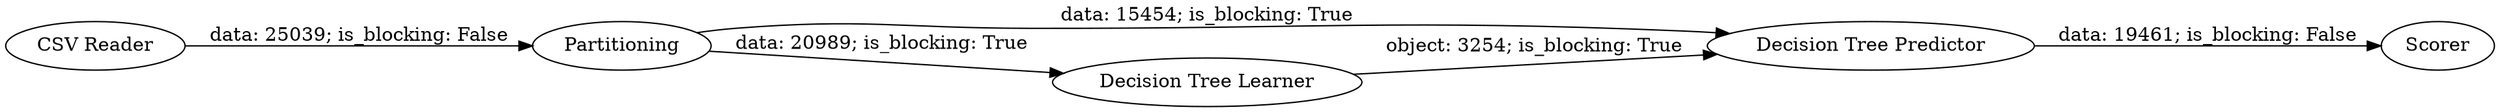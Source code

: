 digraph {
	"-367410753221122959_1" [label="CSV Reader"]
	"-367410753221122959_4" [label="Decision Tree Predictor"]
	"-367410753221122959_3" [label="Decision Tree Learner"]
	"-367410753221122959_5" [label=Scorer]
	"-367410753221122959_2" [label=Partitioning]
	"-367410753221122959_2" -> "-367410753221122959_4" [label="data: 15454; is_blocking: True"]
	"-367410753221122959_1" -> "-367410753221122959_2" [label="data: 25039; is_blocking: False"]
	"-367410753221122959_4" -> "-367410753221122959_5" [label="data: 19461; is_blocking: False"]
	"-367410753221122959_3" -> "-367410753221122959_4" [label="object: 3254; is_blocking: True"]
	"-367410753221122959_2" -> "-367410753221122959_3" [label="data: 20989; is_blocking: True"]
	rankdir=LR
}
